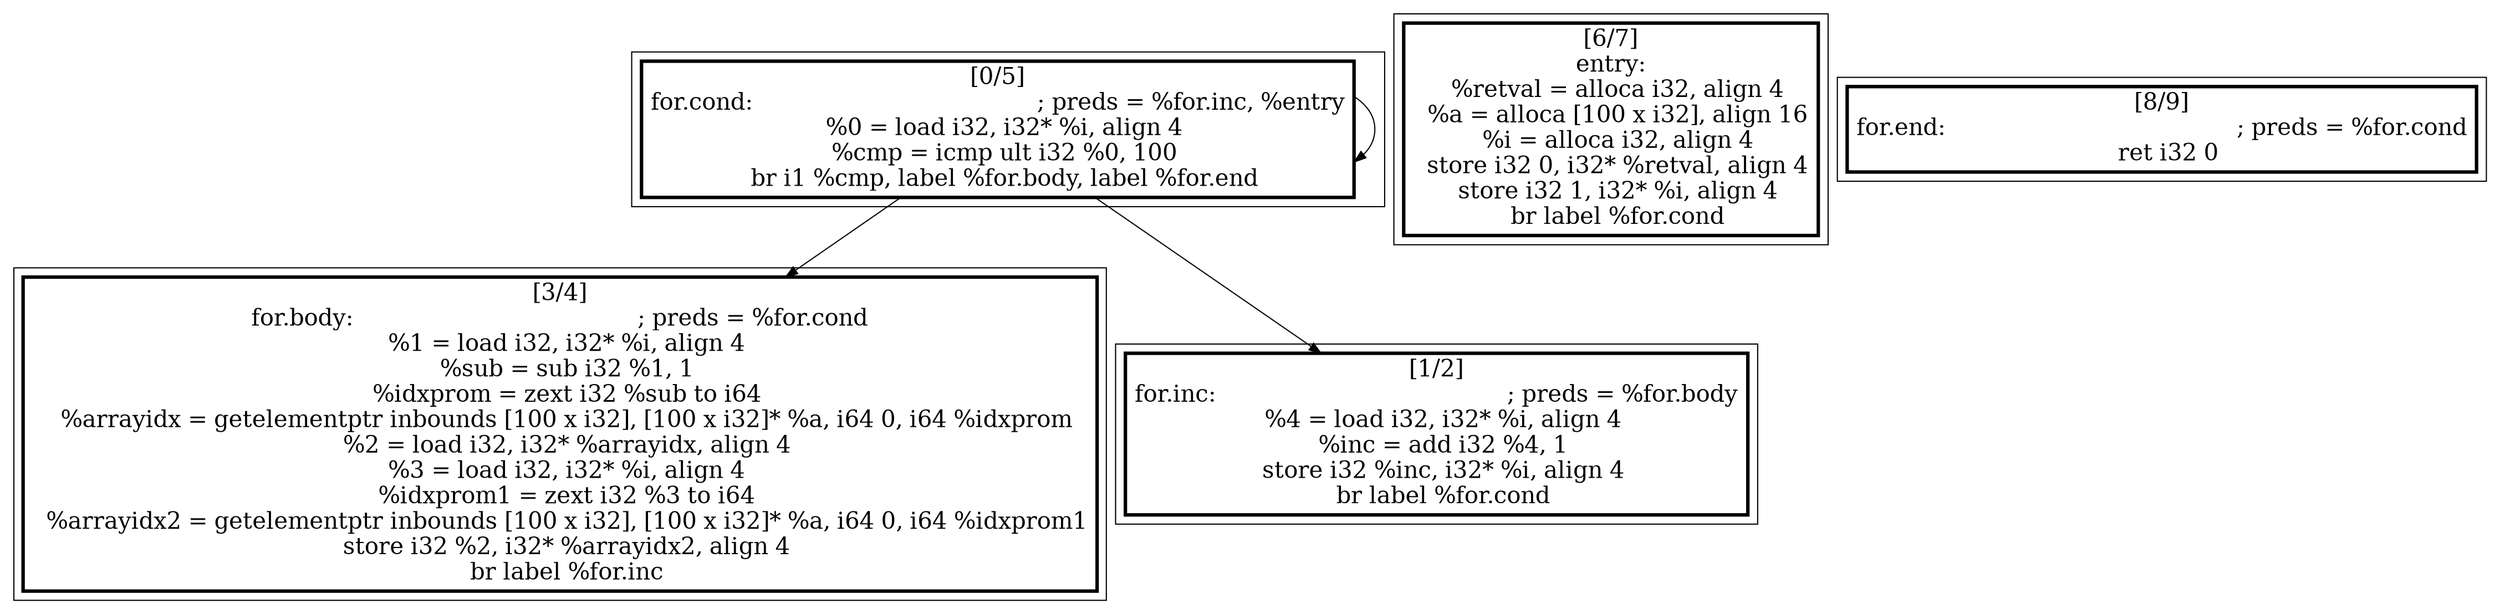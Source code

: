 
digraph G {



node20->node20 [ ]
node20->node22 [ ]
node20->node21 [ ]


subgraph cluster4 {


node24 [penwidth=3.0,fontsize=20,shape=rectangle,label="[6/7]
entry:
  %retval = alloca i32, align 4
  %a = alloca [100 x i32], align 16
  %i = alloca i32, align 4
  store i32 0, i32* %retval, align 4
  store i32 1, i32* %i, align 4
  br label %for.cond
" ]



}

subgraph cluster3 {


node23 [penwidth=3.0,fontsize=20,shape=rectangle,label="[8/9]
for.end:                                          ; preds = %for.cond
  ret i32 0
" ]



}

subgraph cluster2 {


node22 [penwidth=3.0,fontsize=20,shape=rectangle,label="[3/4]
for.body:                                         ; preds = %for.cond
  %1 = load i32, i32* %i, align 4
  %sub = sub i32 %1, 1
  %idxprom = zext i32 %sub to i64
  %arrayidx = getelementptr inbounds [100 x i32], [100 x i32]* %a, i64 0, i64 %idxprom
  %2 = load i32, i32* %arrayidx, align 4
  %3 = load i32, i32* %i, align 4
  %idxprom1 = zext i32 %3 to i64
  %arrayidx2 = getelementptr inbounds [100 x i32], [100 x i32]* %a, i64 0, i64 %idxprom1
  store i32 %2, i32* %arrayidx2, align 4
  br label %for.inc
" ]



}

subgraph cluster0 {


node20 [penwidth=3.0,fontsize=20,shape=rectangle,label="[0/5]
for.cond:                                         ; preds = %for.inc, %entry
  %0 = load i32, i32* %i, align 4
  %cmp = icmp ult i32 %0, 100
  br i1 %cmp, label %for.body, label %for.end
" ]



}

subgraph cluster1 {


node21 [penwidth=3.0,fontsize=20,shape=rectangle,label="[1/2]
for.inc:                                          ; preds = %for.body
  %4 = load i32, i32* %i, align 4
  %inc = add i32 %4, 1
  store i32 %inc, i32* %i, align 4
  br label %for.cond
" ]



}

}
